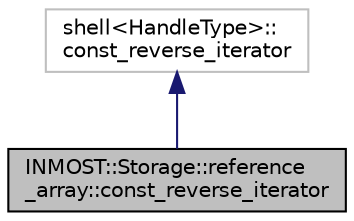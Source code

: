 digraph "INMOST::Storage::reference_array::const_reverse_iterator"
{
  edge [fontname="Helvetica",fontsize="10",labelfontname="Helvetica",labelfontsize="10"];
  node [fontname="Helvetica",fontsize="10",shape=record];
  Node1 [label="INMOST::Storage::reference\l_array::const_reverse_iterator",height=0.2,width=0.4,color="black", fillcolor="grey75", style="filled" fontcolor="black"];
  Node2 -> Node1 [dir="back",color="midnightblue",fontsize="10",style="solid",fontname="Helvetica"];
  Node2 [label="shell\<HandleType\>::\lconst_reverse_iterator",height=0.2,width=0.4,color="grey75", fillcolor="white", style="filled"];
}
